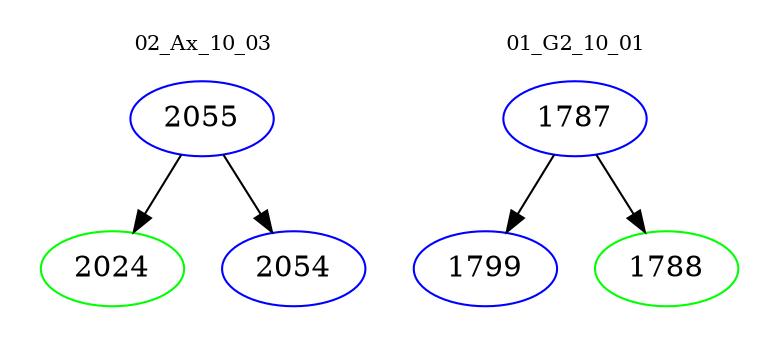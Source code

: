 digraph{
subgraph cluster_0 {
color = white
label = "02_Ax_10_03";
fontsize=10;
T0_2055 [label="2055", color="blue"]
T0_2055 -> T0_2024 [color="black"]
T0_2024 [label="2024", color="green"]
T0_2055 -> T0_2054 [color="black"]
T0_2054 [label="2054", color="blue"]
}
subgraph cluster_1 {
color = white
label = "01_G2_10_01";
fontsize=10;
T1_1787 [label="1787", color="blue"]
T1_1787 -> T1_1799 [color="black"]
T1_1799 [label="1799", color="blue"]
T1_1787 -> T1_1788 [color="black"]
T1_1788 [label="1788", color="green"]
}
}
